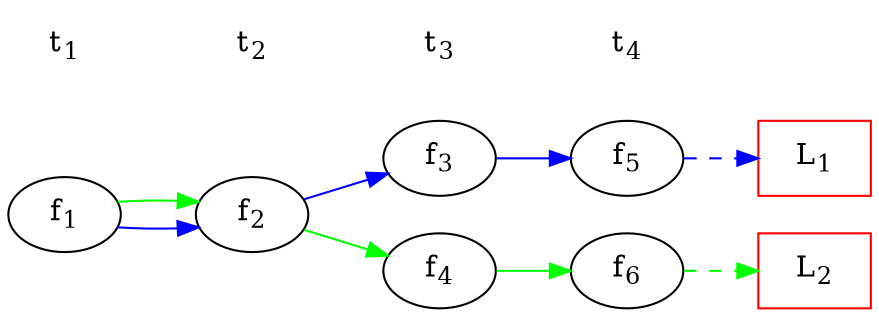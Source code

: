 digraph one2many {
    rankdir=LR;
    f1 [label=<f<SUB>1</SUB>>];
    f2 [label=<f<SUB>2</SUB>>];
    f3 [label=<f<SUB>3</SUB>>];
    f4 [label=<f<SUB>4</SUB>>];
    f5 [label=<f<SUB>5</SUB>>];
    f6 [label=<f<SUB>6</SUB>>];
    f1 -> f2 -> f3 -> f5 [color=blue];
    f1 -> f2 -> f4 -> f6 [color=green];
    node[shape=box, color=red];
    l1 [label=<L<SUB>1</SUB>>];
    l2 [label=<L<SUB>2</SUB>>];
    f5 -> l1 [color=blue, style=dashed];
    f6 -> l2 [color=green, style=dashed];
    edge[style=invis];
    node[shape=none];
    t1 [label=<t<SUB>1</SUB>>];
    t2 [label=<t<SUB>2</SUB>>];
    t3 [label=<t<SUB>3</SUB>>];
    t4 [label=<t<SUB>4</SUB>>];
    t1 -> t2 -> t3 -> t4;
}
